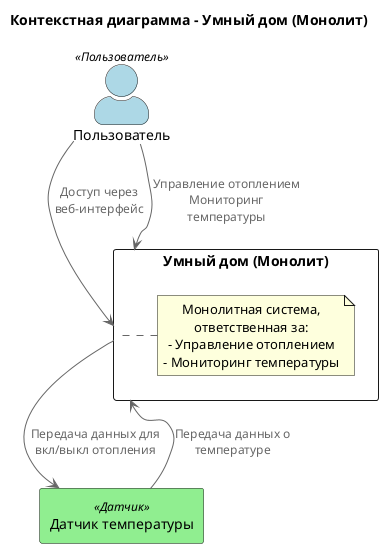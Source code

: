 @startuml
!include <C4/C4_Context>
!define RECTANGLE class

title "Контекстная диаграмма - Умный дом (Монолит)"

' Внешние участники
actor Пользователь as user <<Пользователь>> #LightBlue
rectangle "Датчик температуры" as sensor <<Датчик>> #LightGreen

' Монолитное приложение
rectangle "Умный дом (Монолит)" as Monolith {
    note right of Monolith
        Монолитная система, ответственная за:
        - Управление отоплением
        - Мониторинг температуры
    end note
}

' Взаимодействие пользователя
user --> Monolith : "Доступ через веб-интерфейс"
user --> Monolith : "Управление отоплением\nМониторинг температуры"

' Взаимодействие с датчиками
sensor --> Monolith : "Передача данных о температуре"
Monolith --> sensor : "Передача данных для вкл/выкл отопления"

@enduml